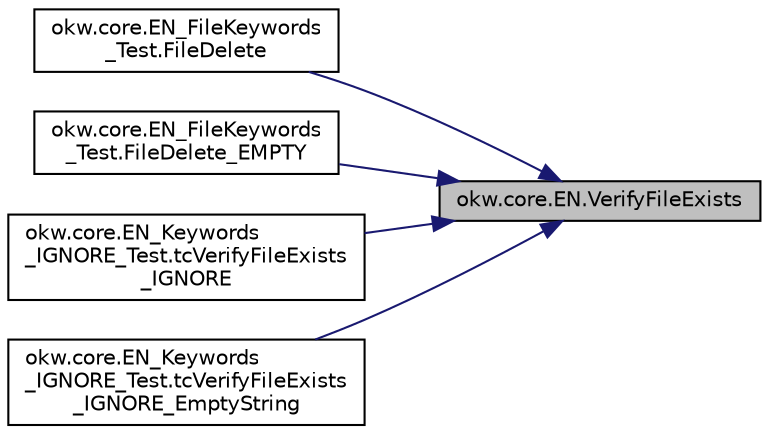 digraph "okw.core.EN.VerifyFileExists"
{
 // INTERACTIVE_SVG=YES
 // LATEX_PDF_SIZE
  edge [fontname="Helvetica",fontsize="10",labelfontname="Helvetica",labelfontsize="10"];
  node [fontname="Helvetica",fontsize="10",shape=record];
  rankdir="RL";
  Node3596 [label="okw.core.EN.VerifyFileExists",height=0.2,width=0.4,color="black", fillcolor="grey75", style="filled", fontcolor="black",tooltip="Prüft, ob die gegebene Datei existiert."];
  Node3596 -> Node3597 [dir="back",color="midnightblue",fontsize="10",style="solid",fontname="Helvetica"];
  Node3597 [label="okw.core.EN_FileKeywords\l_Test.FileDelete",height=0.2,width=0.4,color="black", fillcolor="white", style="filled",URL="$classokw_1_1core_1_1_e_n___file_keywords___test.html#acb04e50447def00a22be9b52b5327aac",tooltip="Prüft das Schlüsselwort File."];
  Node3596 -> Node3598 [dir="back",color="midnightblue",fontsize="10",style="solid",fontname="Helvetica"];
  Node3598 [label="okw.core.EN_FileKeywords\l_Test.FileDelete_EMPTY",height=0.2,width=0.4,color="black", fillcolor="white", style="filled",URL="$classokw_1_1core_1_1_e_n___file_keywords___test.html#ac1eeb5773fc9c3a4854198e37b2f5dea",tooltip="Prüft das Schlüsselwort File."];
  Node3596 -> Node3599 [dir="back",color="midnightblue",fontsize="10",style="solid",fontname="Helvetica"];
  Node3599 [label="okw.core.EN_Keywords\l_IGNORE_Test.tcVerifyFileExists\l_IGNORE",height=0.2,width=0.4,color="black", fillcolor="white", style="filled",URL="$classokw_1_1core_1_1_e_n___keywords___i_g_n_o_r_e___test.html#a7002e100d88df90e40621bcc5e60fc39",tooltip="Prüft, ob ein einzelner Wert, oder ein einzelne Zeile an VerifyFileExists Übertragen wird."];
  Node3596 -> Node3600 [dir="back",color="midnightblue",fontsize="10",style="solid",fontname="Helvetica"];
  Node3600 [label="okw.core.EN_Keywords\l_IGNORE_Test.tcVerifyFileExists\l_IGNORE_EmptyString",height=0.2,width=0.4,color="black", fillcolor="white", style="filled",URL="$classokw_1_1core_1_1_e_n___keywords___i_g_n_o_r_e___test.html#a532a5d51791d179f821eddb95e4050c5",tooltip="Prüft, ob ein einzelner Wert, oder ein einzelne Zeile an VerifyFileExists Übertragen wird."];
}
